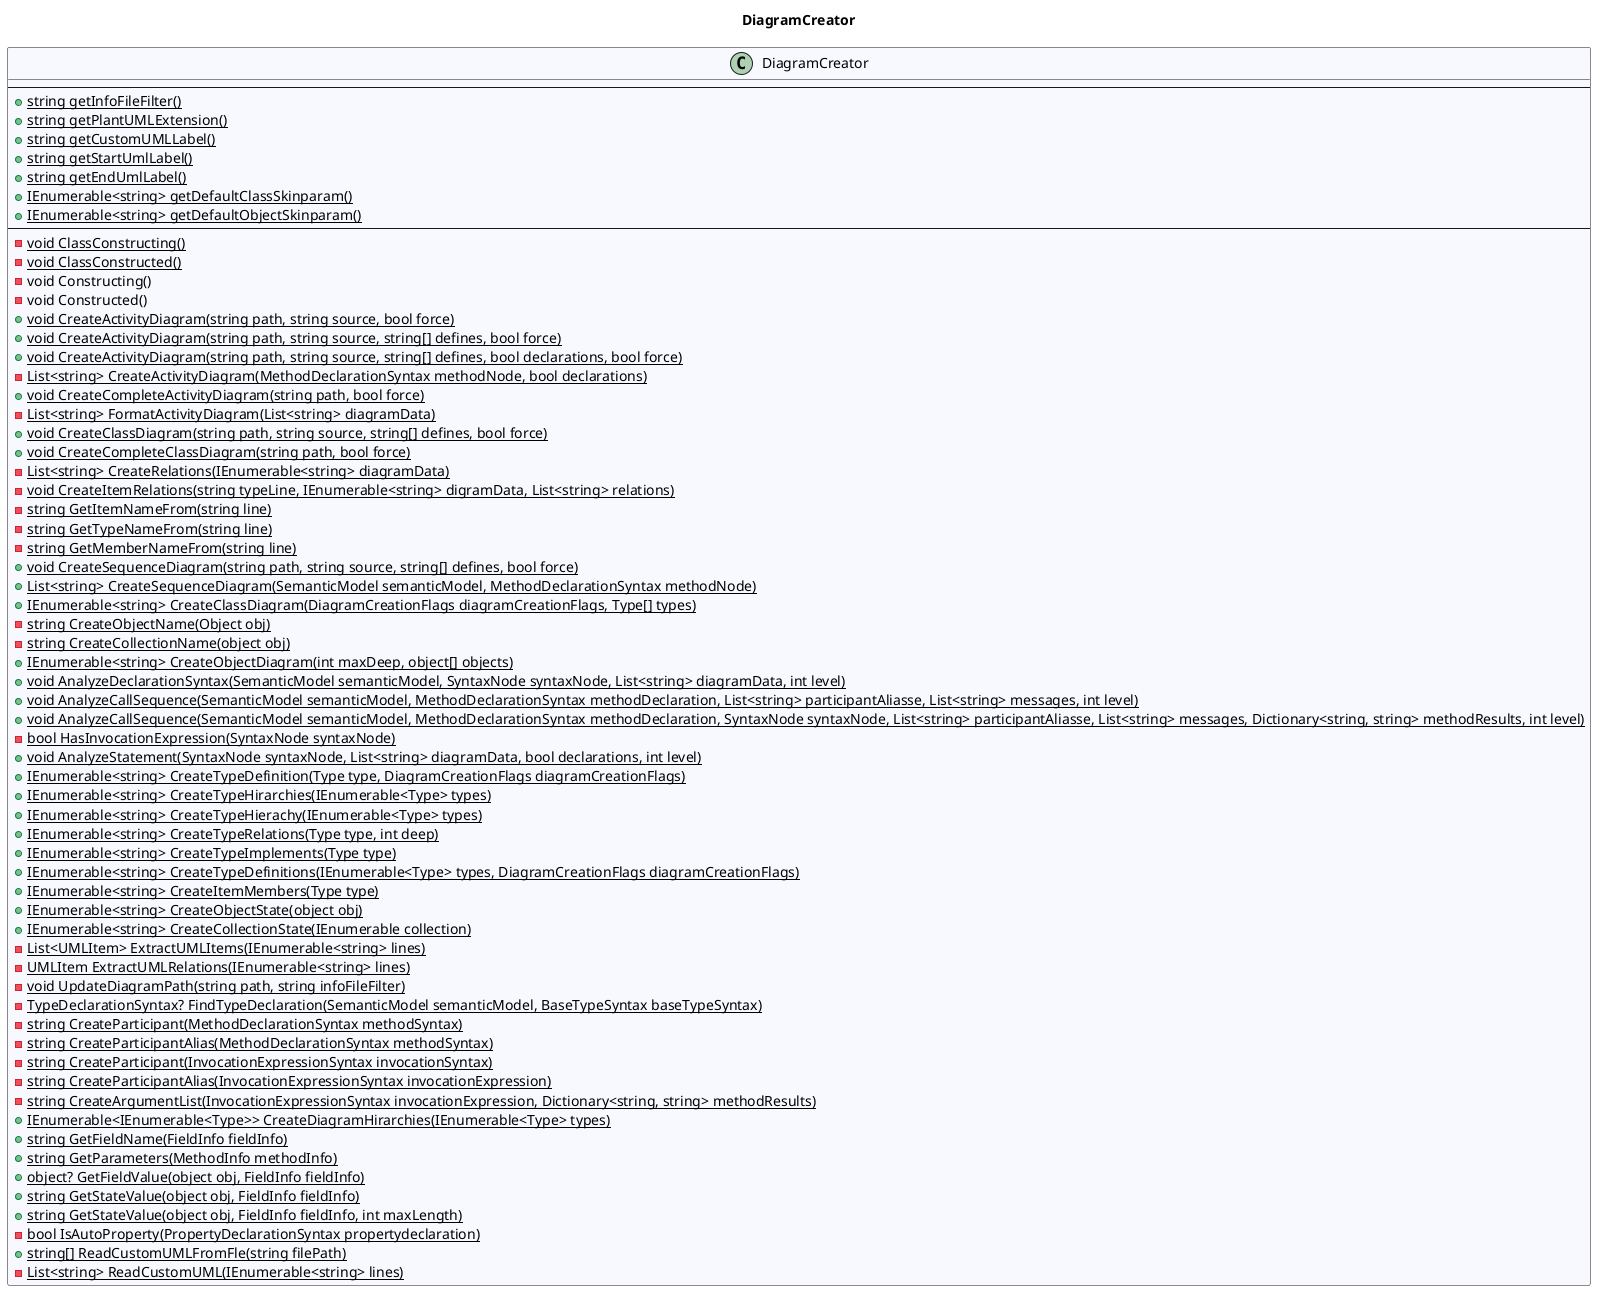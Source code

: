 @startuml DiagramCreator
title DiagramCreator
 class DiagramCreator #GhostWhite {
---
+ {static} string getInfoFileFilter()
+ {static} string getPlantUMLExtension()
+ {static} string getCustomUMLLabel()
+ {static} string getStartUmlLabel()
+ {static} string getEndUmlLabel()
+ {static} IEnumerable<string> getDefaultClassSkinparam()
+ {static} IEnumerable<string> getDefaultObjectSkinparam()
---
- {static} void ClassConstructing()
- {static} void ClassConstructed()
- void Constructing()
- void Constructed()
+ {static} void CreateActivityDiagram(string path, string source, bool force)
+ {static} void CreateActivityDiagram(string path, string source, string[] defines, bool force)
+ {static} void CreateActivityDiagram(string path, string source, string[] defines, bool declarations, bool force)
- {static} List<string> CreateActivityDiagram(MethodDeclarationSyntax methodNode, bool declarations)
+ {static} void CreateCompleteActivityDiagram(string path, bool force)
- {static} List<string> FormatActivityDiagram(List<string> diagramData)
+ {static} void CreateClassDiagram(string path, string source, string[] defines, bool force)
+ {static} void CreateCompleteClassDiagram(string path, bool force)
- {static} List<string> CreateRelations(IEnumerable<string> diagramData)
- {static} void CreateItemRelations(string typeLine, IEnumerable<string> digramData, List<string> relations)
- {static} string GetItemNameFrom(string line)
- {static} string GetTypeNameFrom(string line)
- {static} string GetMemberNameFrom(string line)
+ {static} void CreateSequenceDiagram(string path, string source, string[] defines, bool force)
+ {static} List<string> CreateSequenceDiagram(SemanticModel semanticModel, MethodDeclarationSyntax methodNode)
+ {static} IEnumerable<string> CreateClassDiagram(DiagramCreationFlags diagramCreationFlags, Type[] types)
- {static} string CreateObjectName(Object obj)
- {static} string CreateCollectionName(object obj)
+ {static} IEnumerable<string> CreateObjectDiagram(int maxDeep, object[] objects)
+ {static} void AnalyzeDeclarationSyntax(SemanticModel semanticModel, SyntaxNode syntaxNode, List<string> diagramData, int level)
+ {static} void AnalyzeCallSequence(SemanticModel semanticModel, MethodDeclarationSyntax methodDeclaration, List<string> participantAliasse, List<string> messages, int level)
+ {static} void AnalyzeCallSequence(SemanticModel semanticModel, MethodDeclarationSyntax methodDeclaration, SyntaxNode syntaxNode, List<string> participantAliasse, List<string> messages, Dictionary<string, string> methodResults, int level)
- {static} bool HasInvocationExpression(SyntaxNode syntaxNode)
+ {static} void AnalyzeStatement(SyntaxNode syntaxNode, List<string> diagramData, bool declarations, int level)
+ {static} IEnumerable<string> CreateTypeDefinition(Type type, DiagramCreationFlags diagramCreationFlags)
+ {static} IEnumerable<string> CreateTypeHirarchies(IEnumerable<Type> types)
+ {static} IEnumerable<string> CreateTypeHierachy(IEnumerable<Type> types)
+ {static} IEnumerable<string> CreateTypeRelations(Type type, int deep)
+ {static} IEnumerable<string> CreateTypeImplements(Type type)
+ {static} IEnumerable<string> CreateTypeDefinitions(IEnumerable<Type> types, DiagramCreationFlags diagramCreationFlags)
+ {static} IEnumerable<string> CreateItemMembers(Type type)
+ {static} IEnumerable<string> CreateObjectState(object obj)
+ {static} IEnumerable<string> CreateCollectionState(IEnumerable collection)
- {static} List<UMLItem> ExtractUMLItems(IEnumerable<string> lines)
- {static} UMLItem ExtractUMLRelations(IEnumerable<string> lines)
- {static} void UpdateDiagramPath(string path, string infoFileFilter)
- {static} TypeDeclarationSyntax? FindTypeDeclaration(SemanticModel semanticModel, BaseTypeSyntax baseTypeSyntax)
- {static} string CreateParticipant(MethodDeclarationSyntax methodSyntax)
- {static} string CreateParticipantAlias(MethodDeclarationSyntax methodSyntax)
- {static} string CreateParticipant(InvocationExpressionSyntax invocationSyntax)
- {static} string CreateParticipantAlias(InvocationExpressionSyntax invocationExpression)
- {static} string CreateArgumentList(InvocationExpressionSyntax invocationExpression, Dictionary<string, string> methodResults)
+ {static} IEnumerable<IEnumerable<Type>> CreateDiagramHirarchies(IEnumerable<Type> types)
+ {static} string GetFieldName(FieldInfo fieldInfo)
+ {static} string GetParameters(MethodInfo methodInfo)
+ {static} object? GetFieldValue(object obj, FieldInfo fieldInfo)
+ {static} string GetStateValue(object obj, FieldInfo fieldInfo)
+ {static} string GetStateValue(object obj, FieldInfo fieldInfo, int maxLength)
- {static} bool IsAutoProperty(PropertyDeclarationSyntax propertydeclaration)
+ {static} string[] ReadCustomUMLFromFle(string filePath)
- {static} List<string> ReadCustomUML(IEnumerable<string> lines)
}
@enduml
